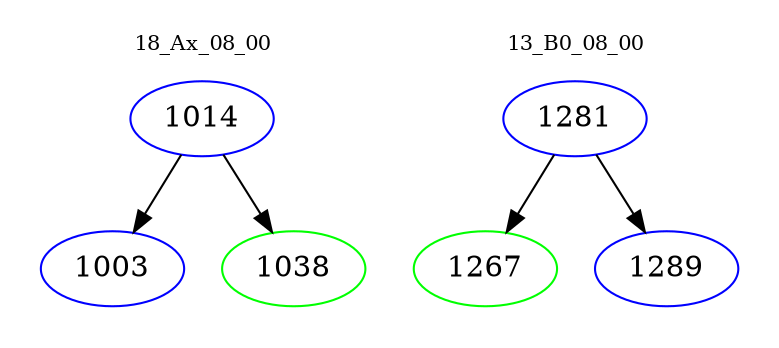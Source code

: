 digraph{
subgraph cluster_0 {
color = white
label = "18_Ax_08_00";
fontsize=10;
T0_1014 [label="1014", color="blue"]
T0_1014 -> T0_1003 [color="black"]
T0_1003 [label="1003", color="blue"]
T0_1014 -> T0_1038 [color="black"]
T0_1038 [label="1038", color="green"]
}
subgraph cluster_1 {
color = white
label = "13_B0_08_00";
fontsize=10;
T1_1281 [label="1281", color="blue"]
T1_1281 -> T1_1267 [color="black"]
T1_1267 [label="1267", color="green"]
T1_1281 -> T1_1289 [color="black"]
T1_1289 [label="1289", color="blue"]
}
}
